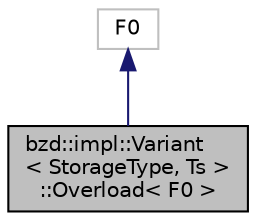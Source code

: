 digraph "bzd::impl::Variant&lt; StorageType, Ts &gt;::Overload&lt; F0 &gt;"
{
  edge [fontname="Helvetica",fontsize="10",labelfontname="Helvetica",labelfontsize="10"];
  node [fontname="Helvetica",fontsize="10",shape=record];
  Node0 [label="bzd::impl::Variant\l\< StorageType, Ts \>\l::Overload\< F0 \>",height=0.2,width=0.4,color="black", fillcolor="grey75", style="filled", fontcolor="black"];
  Node1 -> Node0 [dir="back",color="midnightblue",fontsize="10",style="solid",fontname="Helvetica"];
  Node1 [label="F0",height=0.2,width=0.4,color="grey75", fillcolor="white", style="filled"];
}
